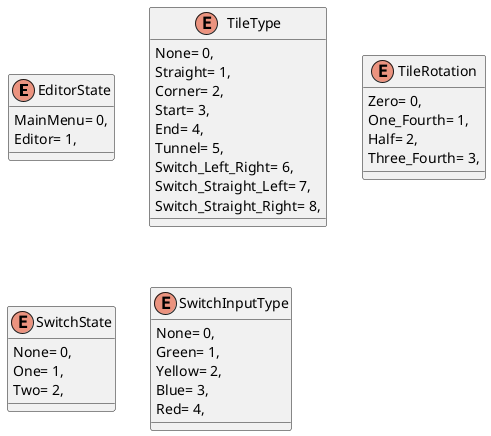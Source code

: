 @startuml
enum EditorState {
    MainMenu= 0,
    Editor= 1,
}
enum TileType {
    None= 0,
    Straight= 1,
    Corner= 2,
    Start= 3,
    End= 4,
    Tunnel= 5,
    Switch_Left_Right= 6,
    Switch_Straight_Left= 7,
    Switch_Straight_Right= 8,
}
enum TileRotation {
    Zero= 0,
    One_Fourth= 1,
    Half= 2,
    Three_Fourth= 3,
}
enum SwitchState {
    None= 0,
    One= 1,
    Two= 2,
}
enum SwitchInputType {
    None= 0,
    Green= 1,
    Yellow= 2,
    Blue= 3,
    Red= 4,
}
@enduml
